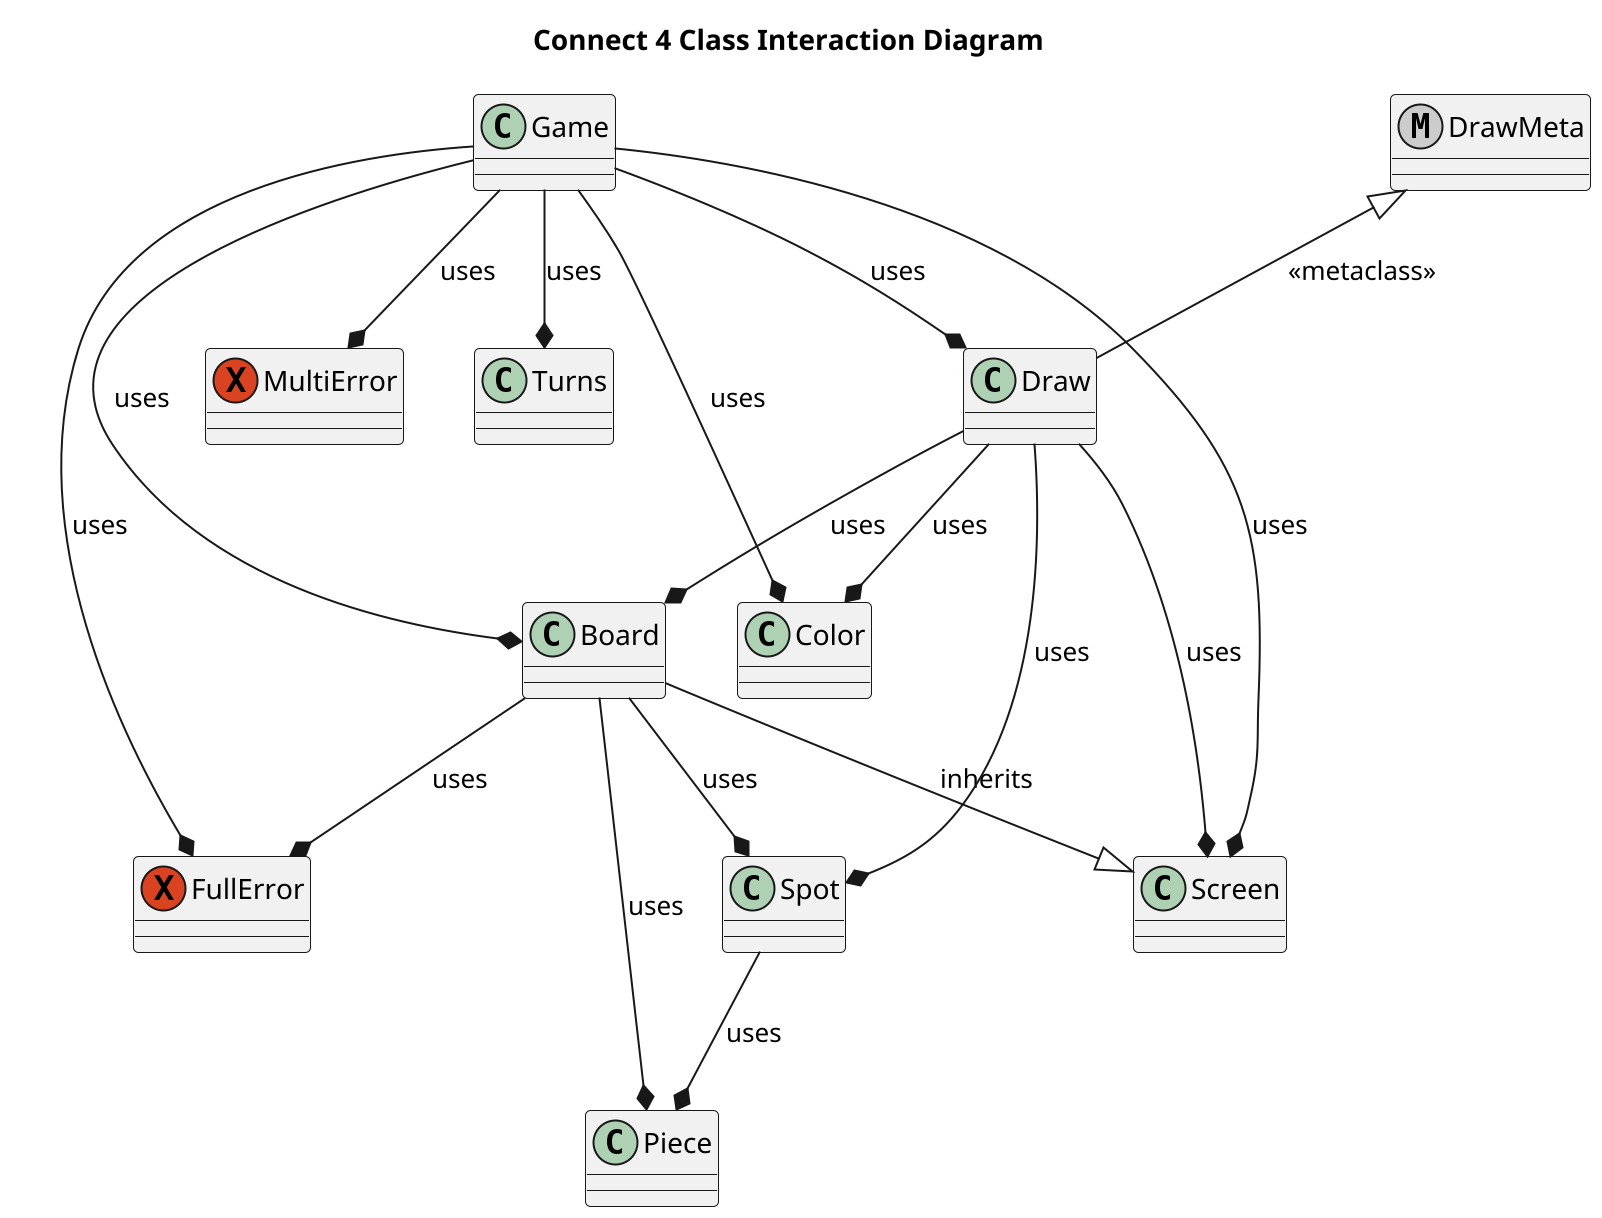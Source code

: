 @startuml
scale 2
title "Connect 4 Class Interaction Diagram"
class Game {
}

class Turns {
}

class Screen {
}

class Piece {
}

class Spot {
}

class Board {
}

class Color {
}

metaclass DrawMeta {
}

class Draw {
}

exception FullError {
}

exception MultiError {
}

Game --* Turns : uses
Game --* Board : uses
Game --* Screen : uses
Game --* Color : uses
Game --* Draw : uses
Game --* FullError : uses
Game --* MultiError : uses

Board --|> Screen : inherits
Board --* Piece : uses
Board --* Spot : uses
Board --* FullError : uses

Spot --* Piece : uses

DrawMeta <|-- Draw : <<metaclass>>

Draw --* Board : uses
Draw --* Screen : uses
Draw --* Spot : uses
Draw --* Color : uses
@enduml